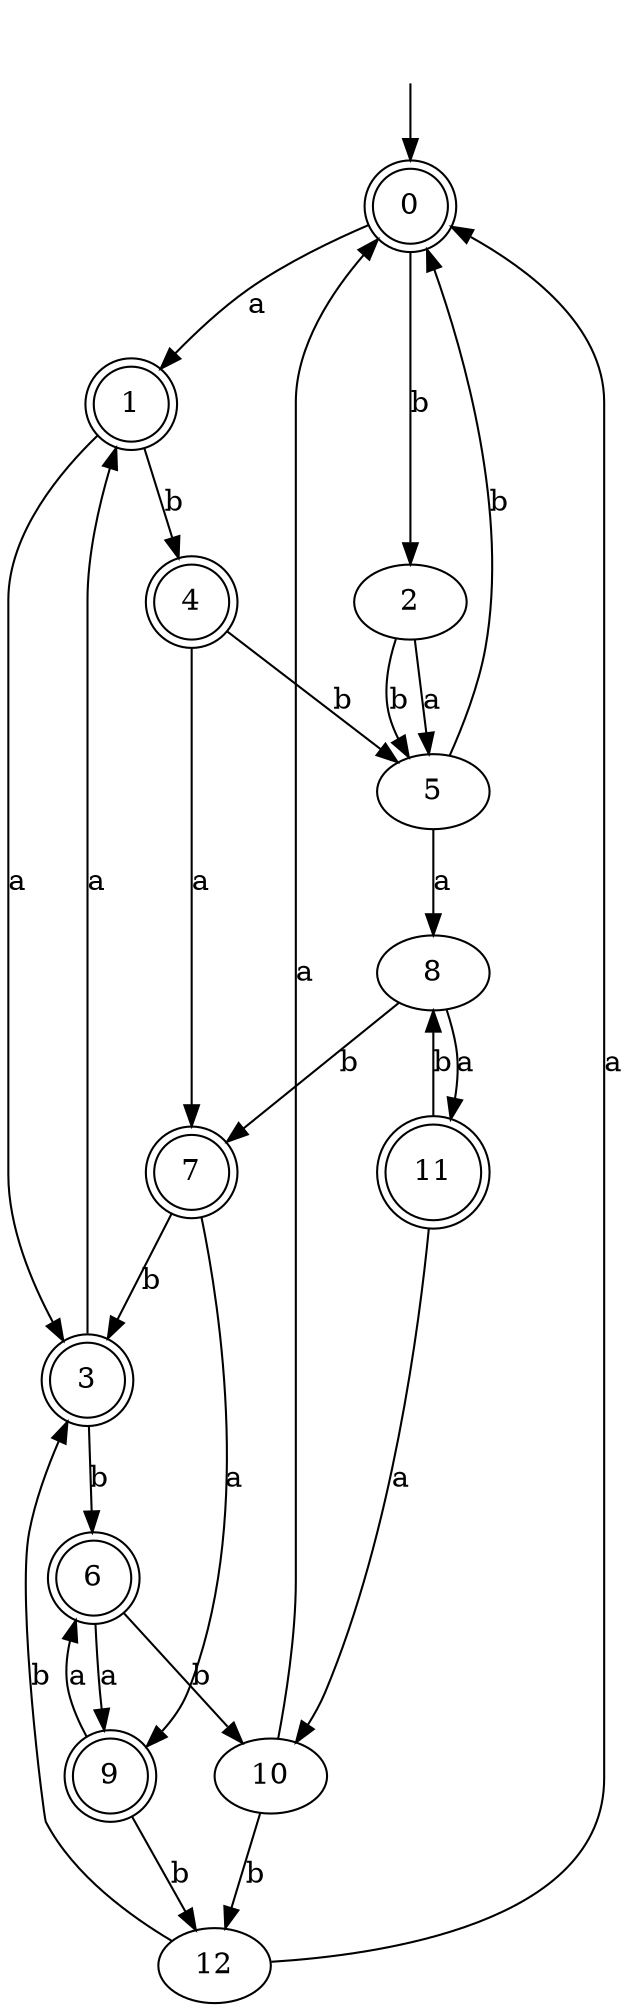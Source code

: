 digraph RandomDFA {
  __start0 [label="", shape=none];
  __start0 -> 0 [label=""];
  0 [shape=circle] [shape=doublecircle]
  0 -> 1 [label="a"]
  0 -> 2 [label="b"]
  1 [shape=doublecircle]
  1 -> 3 [label="a"]
  1 -> 4 [label="b"]
  2
  2 -> 5 [label="a"]
  2 -> 5 [label="b"]
  3 [shape=doublecircle]
  3 -> 1 [label="a"]
  3 -> 6 [label="b"]
  4 [shape=doublecircle]
  4 -> 7 [label="a"]
  4 -> 5 [label="b"]
  5
  5 -> 8 [label="a"]
  5 -> 0 [label="b"]
  6 [shape=doublecircle]
  6 -> 9 [label="a"]
  6 -> 10 [label="b"]
  7 [shape=doublecircle]
  7 -> 9 [label="a"]
  7 -> 3 [label="b"]
  8
  8 -> 11 [label="a"]
  8 -> 7 [label="b"]
  9 [shape=doublecircle]
  9 -> 6 [label="a"]
  9 -> 12 [label="b"]
  10
  10 -> 0 [label="a"]
  10 -> 12 [label="b"]
  11 [shape=doublecircle]
  11 -> 10 [label="a"]
  11 -> 8 [label="b"]
  12
  12 -> 0 [label="a"]
  12 -> 3 [label="b"]
}

